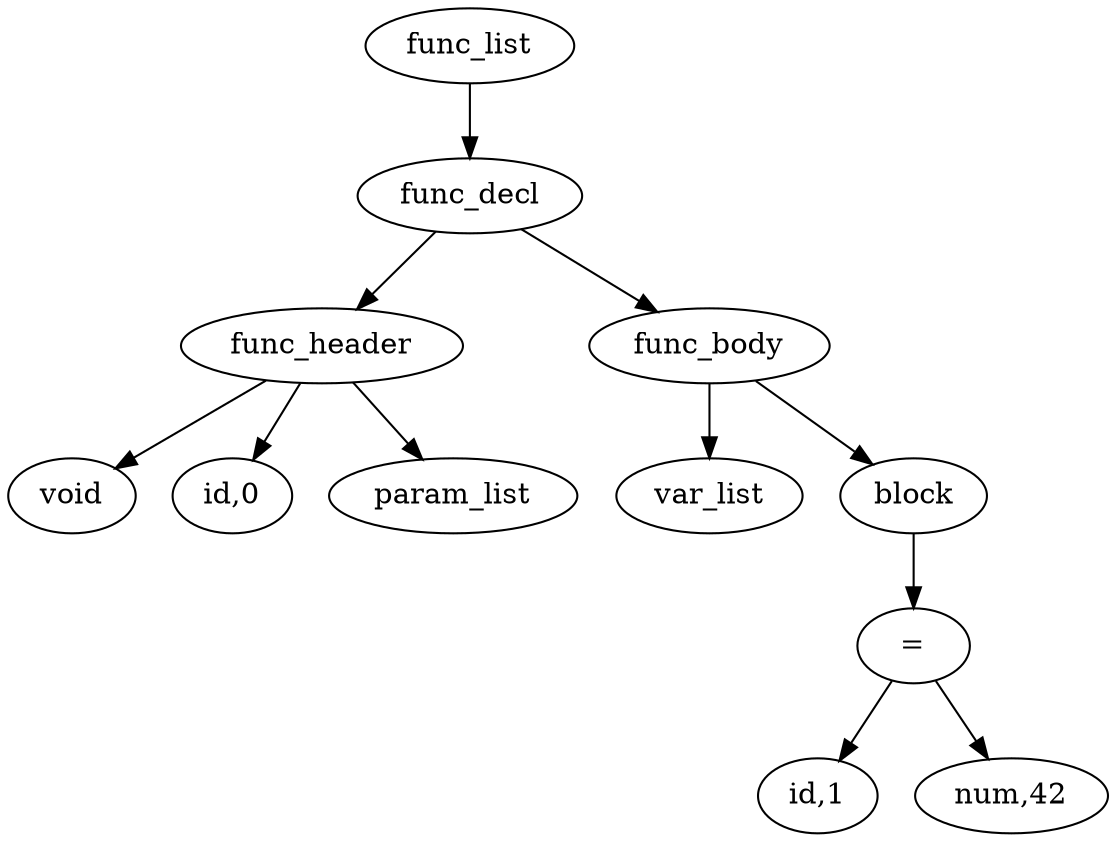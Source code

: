digraph {
graph [ordering="out"];
node0[label="func_list"];
node1[label="func_decl"];
node2[label="func_header"];
node3[label="void"];
node2 -> node3;
node4[label="id,0"];
node2 -> node4;
node5[label="param_list"];
node2 -> node5;
node1 -> node2;
node6[label="func_body"];
node7[label="var_list"];
node6 -> node7;
node8[label="block"];
node9[label="="];
node10[label="id,1"];
node9 -> node10;
node11[label="num,42"];
node9 -> node11;
node8 -> node9;
node6 -> node8;
node1 -> node6;
node0 -> node1;
}
